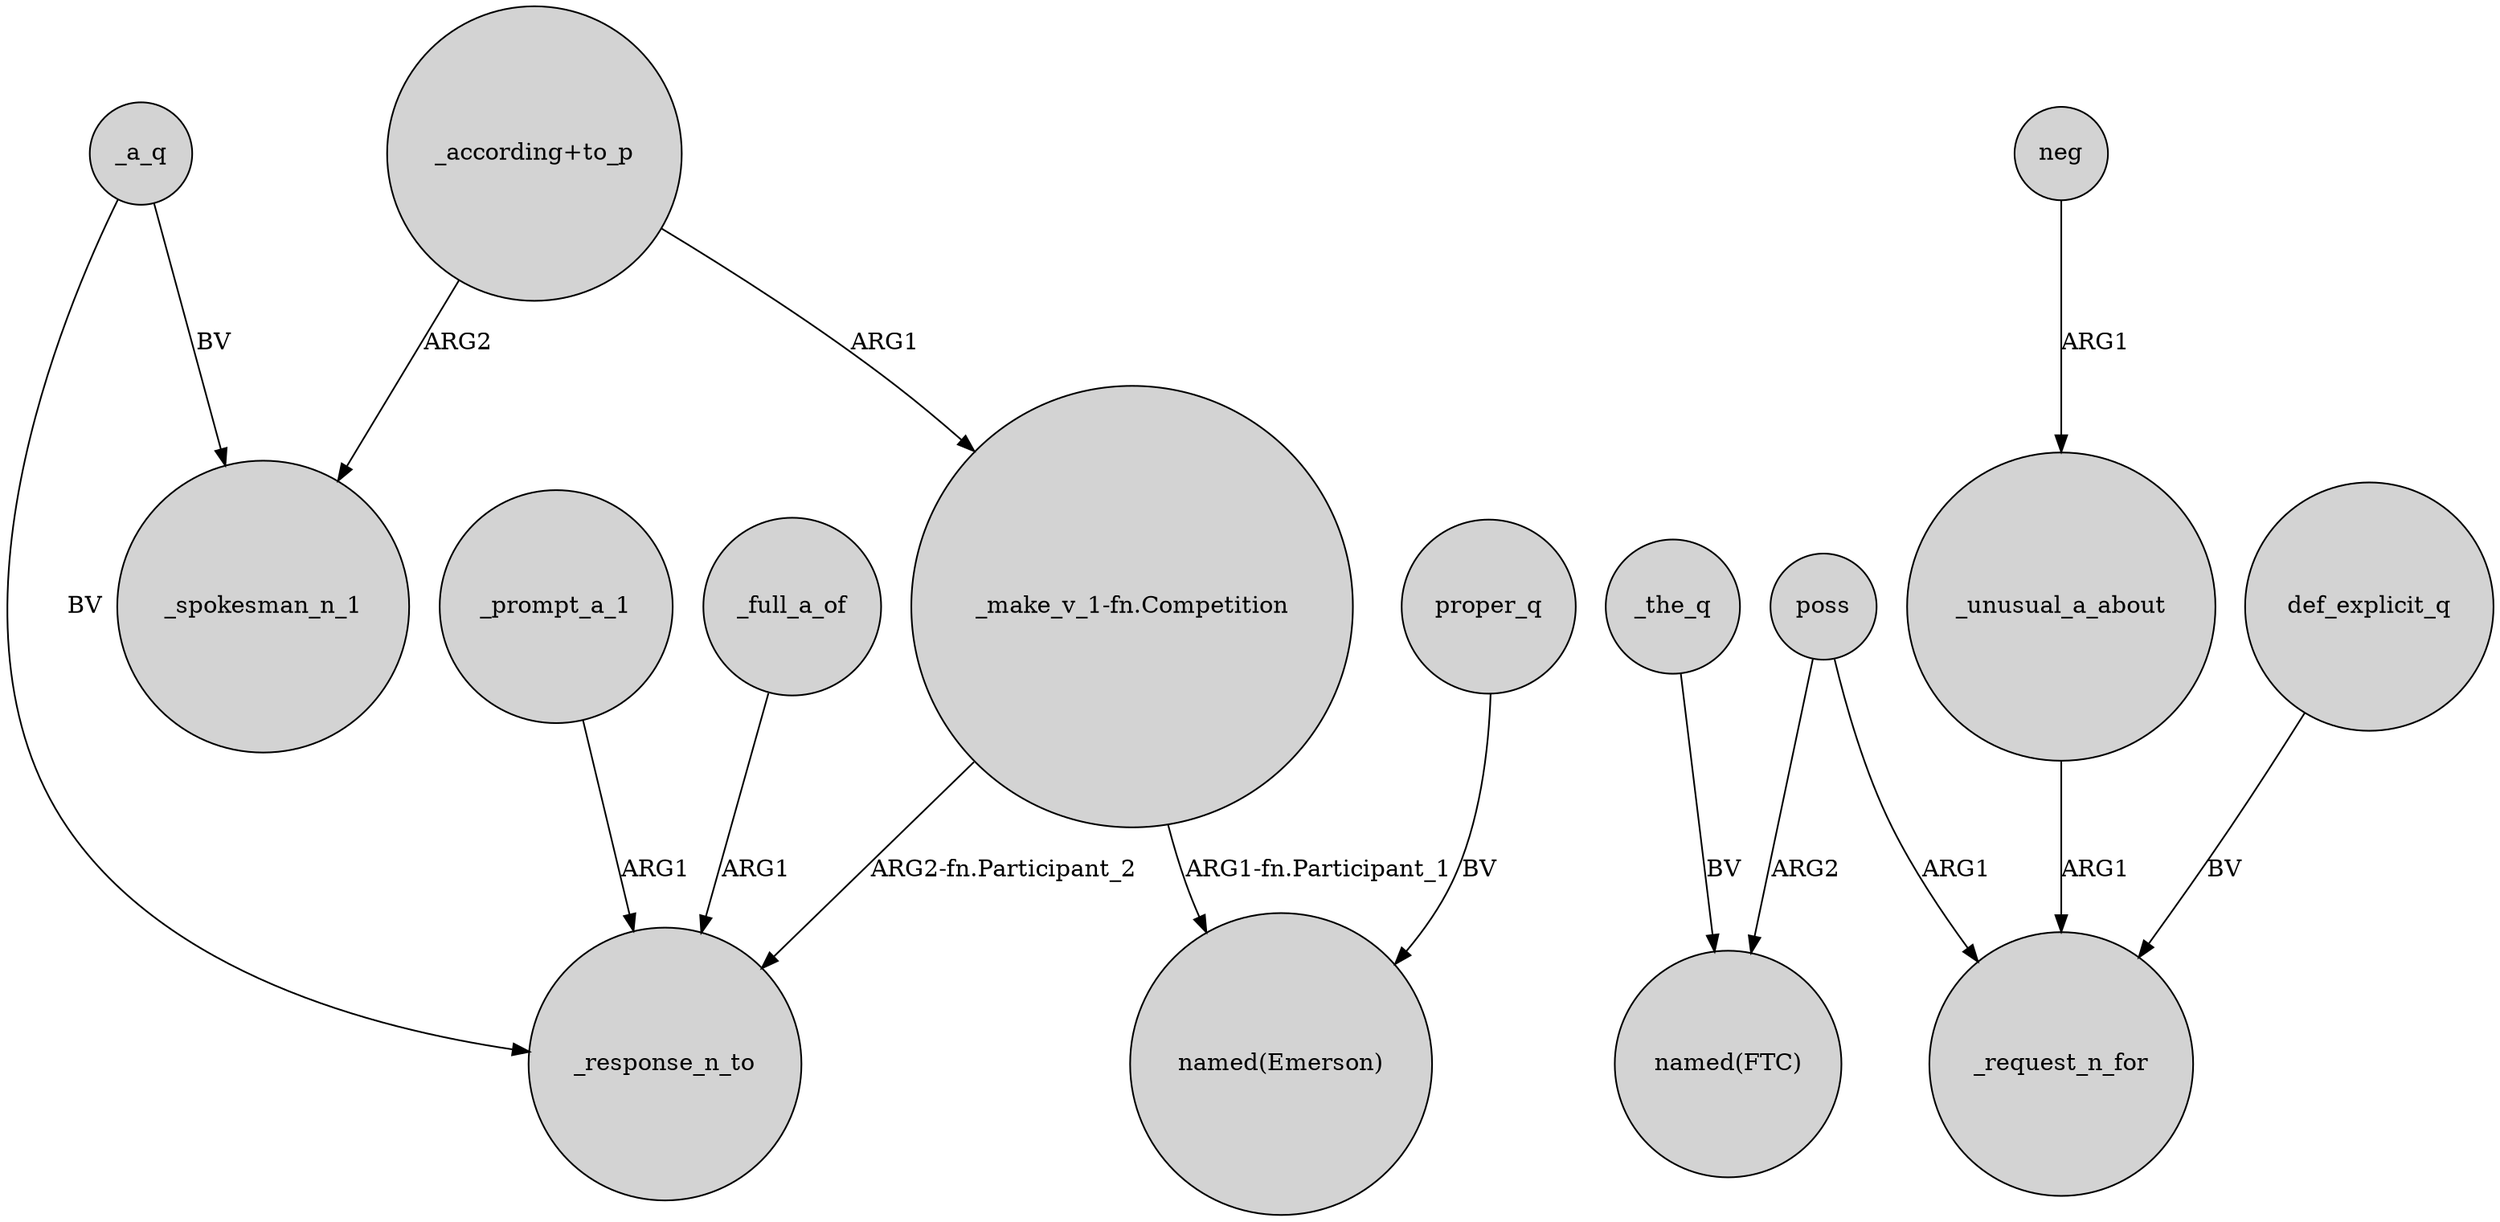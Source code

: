 digraph {
	node [shape=circle style=filled]
	"_according+to_p" -> "_make_v_1-fn.Competition" [label=ARG1]
	_the_q -> "named(FTC)" [label=BV]
	_a_q -> _response_n_to [label=BV]
	neg -> _unusual_a_about [label=ARG1]
	"_according+to_p" -> _spokesman_n_1 [label=ARG2]
	poss -> "named(FTC)" [label=ARG2]
	proper_q -> "named(Emerson)" [label=BV]
	def_explicit_q -> _request_n_for [label=BV]
	_unusual_a_about -> _request_n_for [label=ARG1]
	_prompt_a_1 -> _response_n_to [label=ARG1]
	poss -> _request_n_for [label=ARG1]
	_a_q -> _spokesman_n_1 [label=BV]
	"_make_v_1-fn.Competition" -> "named(Emerson)" [label="ARG1-fn.Participant_1"]
	_full_a_of -> _response_n_to [label=ARG1]
	"_make_v_1-fn.Competition" -> _response_n_to [label="ARG2-fn.Participant_2"]
}
